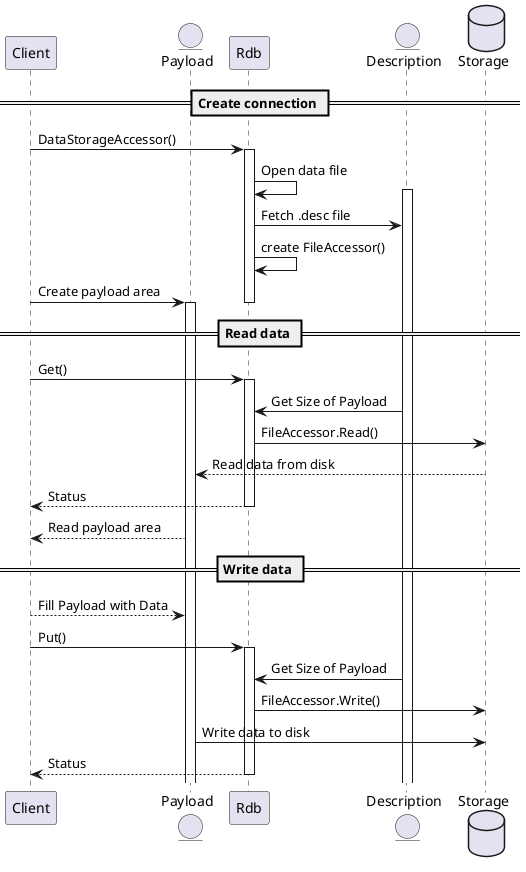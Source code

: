 @startuml


participant  Client
Entity       Payload
participant  Rdb
Entity       Description
database     Storage

== Create connection ==

Client -> Rdb : DataStorageAccessor()
Activate Rdb
Rdb -> Rdb: Open data file
Activate Description
Rdb -> Description : Fetch .desc file
Rdb -> Rdb : create FileAccessor()
Client -> Payload: Create payload area
deactivate Rdb
Activate Payload

== Read data ==

Client -> Rdb : Get()
Activate Rdb
Description -> Rdb : Get Size of Payload
Rdb -> Storage : FileAccessor.Read()
Storage --> Payload : Read data from disk
Rdb --> Client : Status
deactivate Rdb
Payload --> Client : Read payload area


== Write data ==

Client --> Payload: Fill Payload with Data
Client -> Rdb: Put()
Activate Rdb
Description -> Rdb : Get Size of Payload
Rdb -> Storage : FileAccessor.Write()
Payload -> Storage: Write data to disk
Rdb --> Client : Status
deactivate Rdb

@enduml